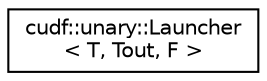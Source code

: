 digraph "Graphical Class Hierarchy"
{
 // LATEX_PDF_SIZE
  edge [fontname="Helvetica",fontsize="10",labelfontname="Helvetica",labelfontsize="10"];
  node [fontname="Helvetica",fontsize="10",shape=record];
  rankdir="LR";
  Node0 [label="cudf::unary::Launcher\l\< T, Tout, F \>",height=0.2,width=0.4,color="black", fillcolor="white", style="filled",URL="$structcudf_1_1unary_1_1Launcher.html",tooltip=" "];
}
